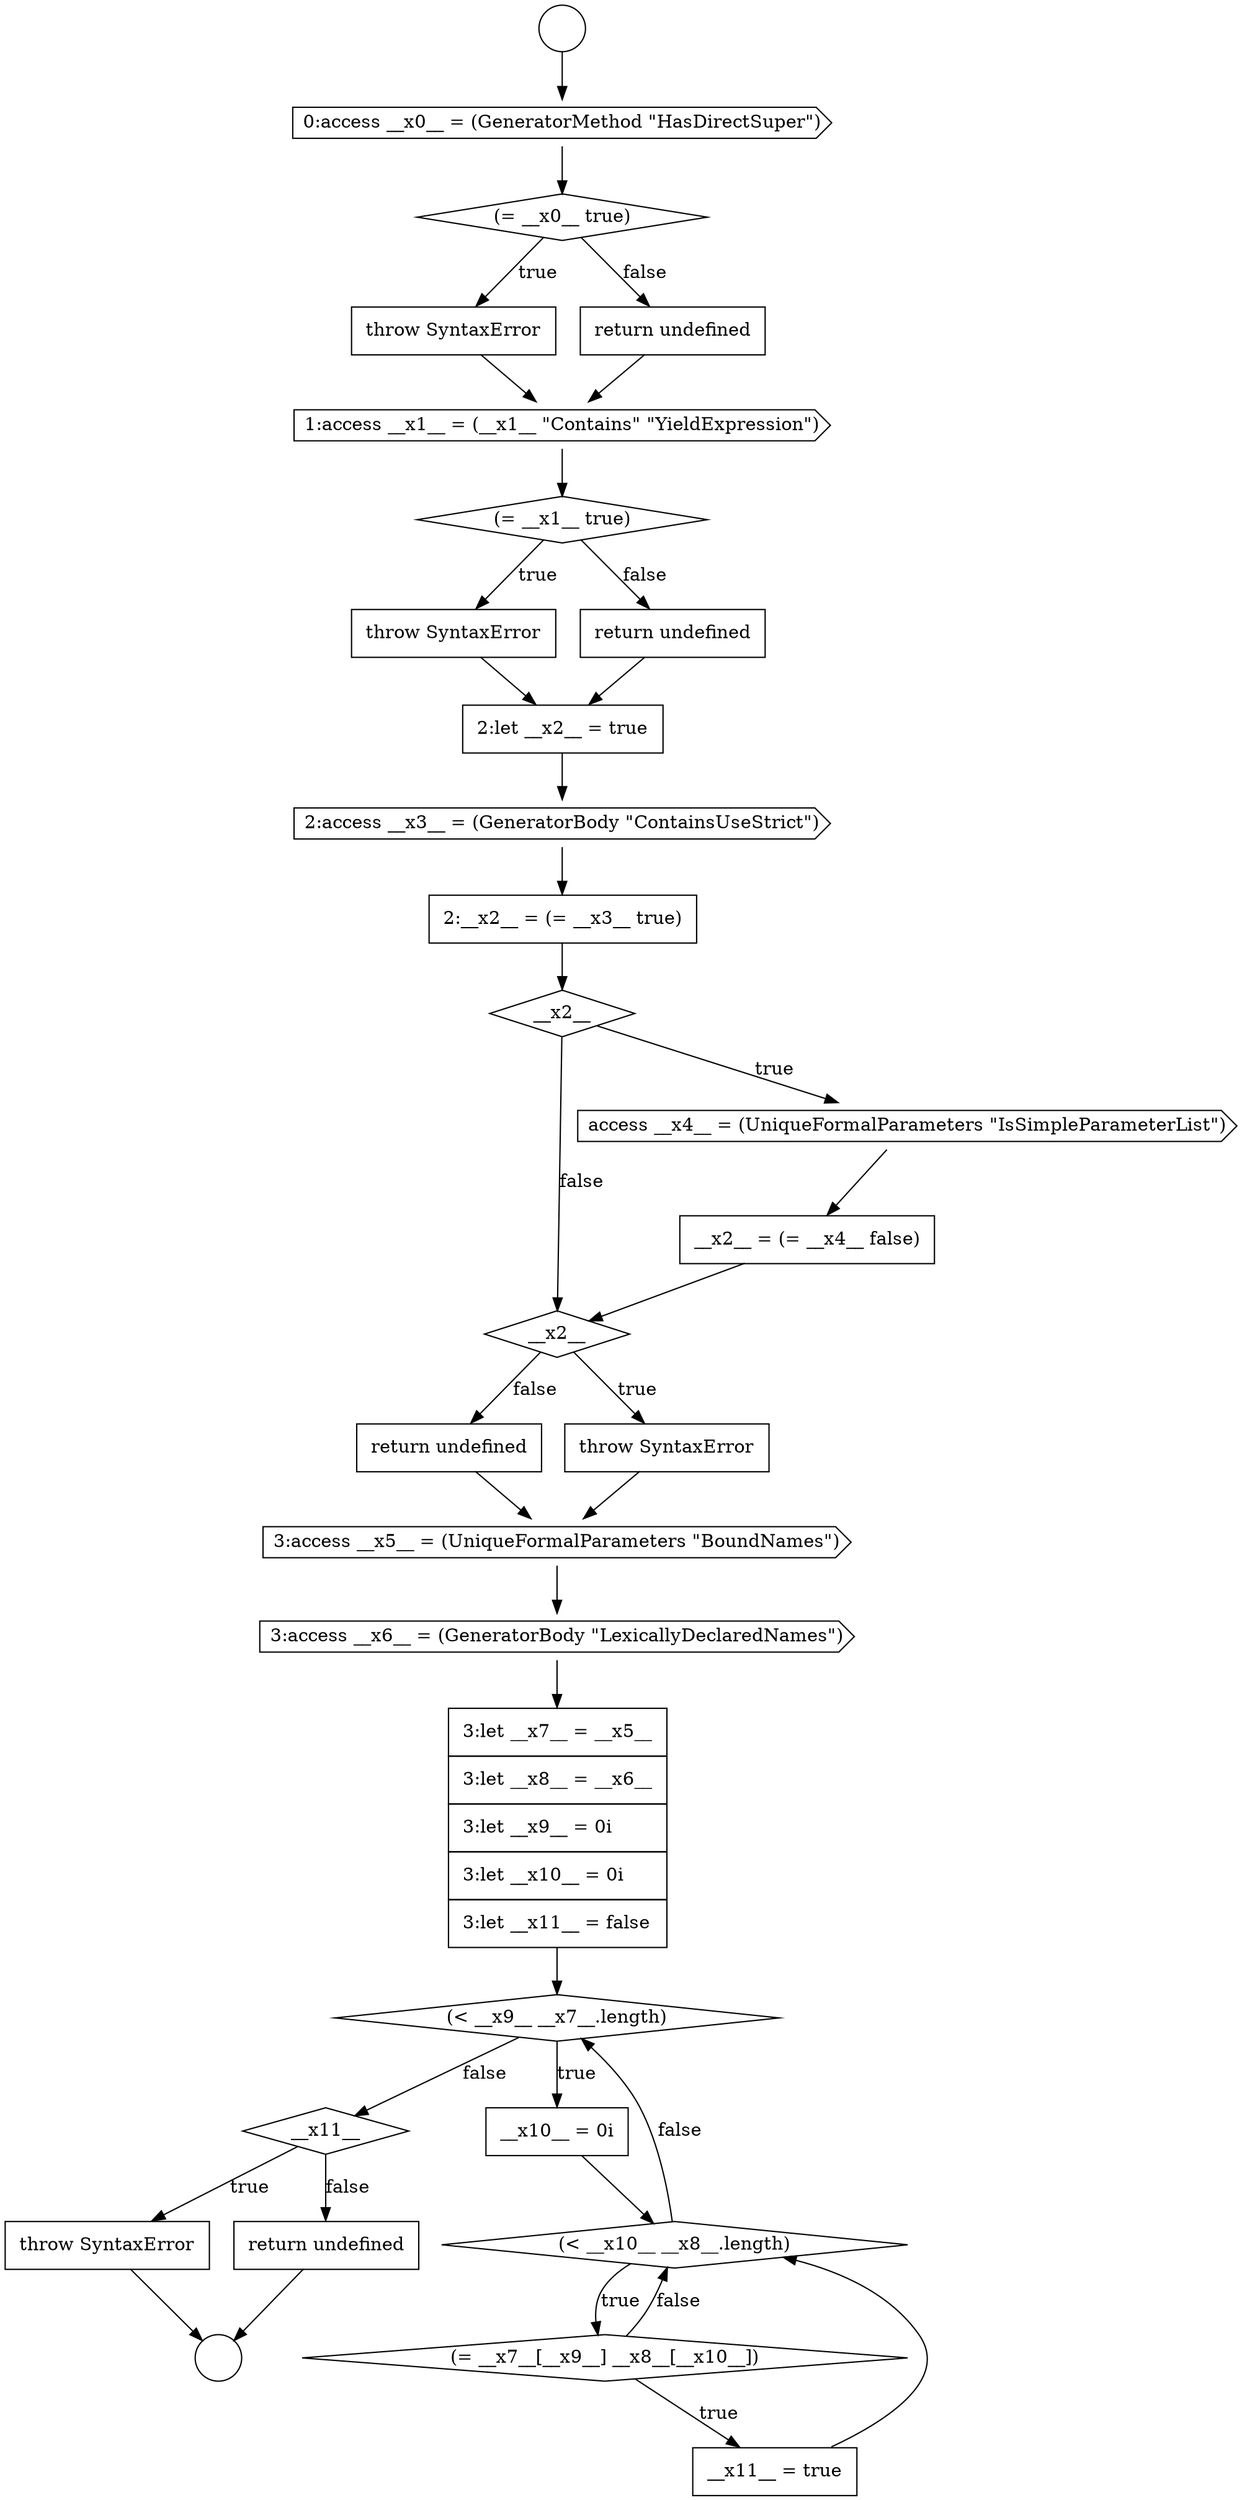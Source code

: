 digraph {
  node17671 [shape=diamond, label=<<font color="black">(&lt; __x9__ __x7__.length)</font>> color="black" fillcolor="white" style=filled]
  node17656 [shape=diamond, label=<<font color="black">(= __x1__ true)</font>> color="black" fillcolor="white" style=filled]
  node17665 [shape=diamond, label=<<font color="black">__x2__</font>> color="black" fillcolor="white" style=filled]
  node17674 [shape=diamond, label=<<font color="black">(= __x7__[__x9__] __x8__[__x10__])</font>> color="black" fillcolor="white" style=filled]
  node17655 [shape=cds, label=<<font color="black">1:access __x1__ = (__x1__ &quot;Contains&quot; &quot;YieldExpression&quot;)</font>> color="black" fillcolor="white" style=filled]
  node17670 [shape=none, margin=0, label=<<font color="black">
    <table border="0" cellborder="1" cellspacing="0" cellpadding="10">
      <tr><td align="left">3:let __x7__ = __x5__</td></tr>
      <tr><td align="left">3:let __x8__ = __x6__</td></tr>
      <tr><td align="left">3:let __x9__ = 0i</td></tr>
      <tr><td align="left">3:let __x10__ = 0i</td></tr>
      <tr><td align="left">3:let __x11__ = false</td></tr>
    </table>
  </font>> color="black" fillcolor="white" style=filled]
  node17659 [shape=none, margin=0, label=<<font color="black">
    <table border="0" cellborder="1" cellspacing="0" cellpadding="10">
      <tr><td align="left">2:let __x2__ = true</td></tr>
    </table>
  </font>> color="black" fillcolor="white" style=filled]
  node17663 [shape=cds, label=<<font color="black">access __x4__ = (UniqueFormalParameters &quot;IsSimpleParameterList&quot;)</font>> color="black" fillcolor="white" style=filled]
  node17651 [shape=cds, label=<<font color="black">0:access __x0__ = (GeneratorMethod &quot;HasDirectSuper&quot;)</font>> color="black" fillcolor="white" style=filled]
  node17660 [shape=cds, label=<<font color="black">2:access __x3__ = (GeneratorBody &quot;ContainsUseStrict&quot;)</font>> color="black" fillcolor="white" style=filled]
  node17650 [shape=circle label=" " color="black" fillcolor="white" style=filled]
  node17668 [shape=cds, label=<<font color="black">3:access __x5__ = (UniqueFormalParameters &quot;BoundNames&quot;)</font>> color="black" fillcolor="white" style=filled]
  node17657 [shape=none, margin=0, label=<<font color="black">
    <table border="0" cellborder="1" cellspacing="0" cellpadding="10">
      <tr><td align="left">throw SyntaxError</td></tr>
    </table>
  </font>> color="black" fillcolor="white" style=filled]
  node17653 [shape=none, margin=0, label=<<font color="black">
    <table border="0" cellborder="1" cellspacing="0" cellpadding="10">
      <tr><td align="left">throw SyntaxError</td></tr>
    </table>
  </font>> color="black" fillcolor="white" style=filled]
  node17649 [shape=circle label=" " color="black" fillcolor="white" style=filled]
  node17673 [shape=diamond, label=<<font color="black">(&lt; __x10__ __x8__.length)</font>> color="black" fillcolor="white" style=filled]
  node17677 [shape=none, margin=0, label=<<font color="black">
    <table border="0" cellborder="1" cellspacing="0" cellpadding="10">
      <tr><td align="left">throw SyntaxError</td></tr>
    </table>
  </font>> color="black" fillcolor="white" style=filled]
  node17662 [shape=diamond, label=<<font color="black">__x2__</font>> color="black" fillcolor="white" style=filled]
  node17667 [shape=none, margin=0, label=<<font color="black">
    <table border="0" cellborder="1" cellspacing="0" cellpadding="10">
      <tr><td align="left">return undefined</td></tr>
    </table>
  </font>> color="black" fillcolor="white" style=filled]
  node17652 [shape=diamond, label=<<font color="black">(= __x0__ true)</font>> color="black" fillcolor="white" style=filled]
  node17678 [shape=none, margin=0, label=<<font color="black">
    <table border="0" cellborder="1" cellspacing="0" cellpadding="10">
      <tr><td align="left">return undefined</td></tr>
    </table>
  </font>> color="black" fillcolor="white" style=filled]
  node17675 [shape=none, margin=0, label=<<font color="black">
    <table border="0" cellborder="1" cellspacing="0" cellpadding="10">
      <tr><td align="left">__x11__ = true</td></tr>
    </table>
  </font>> color="black" fillcolor="white" style=filled]
  node17669 [shape=cds, label=<<font color="black">3:access __x6__ = (GeneratorBody &quot;LexicallyDeclaredNames&quot;)</font>> color="black" fillcolor="white" style=filled]
  node17654 [shape=none, margin=0, label=<<font color="black">
    <table border="0" cellborder="1" cellspacing="0" cellpadding="10">
      <tr><td align="left">return undefined</td></tr>
    </table>
  </font>> color="black" fillcolor="white" style=filled]
  node17676 [shape=diamond, label=<<font color="black">__x11__</font>> color="black" fillcolor="white" style=filled]
  node17664 [shape=none, margin=0, label=<<font color="black">
    <table border="0" cellborder="1" cellspacing="0" cellpadding="10">
      <tr><td align="left">__x2__ = (= __x4__ false)</td></tr>
    </table>
  </font>> color="black" fillcolor="white" style=filled]
  node17666 [shape=none, margin=0, label=<<font color="black">
    <table border="0" cellborder="1" cellspacing="0" cellpadding="10">
      <tr><td align="left">throw SyntaxError</td></tr>
    </table>
  </font>> color="black" fillcolor="white" style=filled]
  node17672 [shape=none, margin=0, label=<<font color="black">
    <table border="0" cellborder="1" cellspacing="0" cellpadding="10">
      <tr><td align="left">__x10__ = 0i</td></tr>
    </table>
  </font>> color="black" fillcolor="white" style=filled]
  node17661 [shape=none, margin=0, label=<<font color="black">
    <table border="0" cellborder="1" cellspacing="0" cellpadding="10">
      <tr><td align="left">2:__x2__ = (= __x3__ true)</td></tr>
    </table>
  </font>> color="black" fillcolor="white" style=filled]
  node17658 [shape=none, margin=0, label=<<font color="black">
    <table border="0" cellborder="1" cellspacing="0" cellpadding="10">
      <tr><td align="left">return undefined</td></tr>
    </table>
  </font>> color="black" fillcolor="white" style=filled]
  node17669 -> node17670 [ color="black"]
  node17662 -> node17663 [label=<<font color="black">true</font>> color="black"]
  node17662 -> node17665 [label=<<font color="black">false</font>> color="black"]
  node17668 -> node17669 [ color="black"]
  node17666 -> node17668 [ color="black"]
  node17676 -> node17677 [label=<<font color="black">true</font>> color="black"]
  node17676 -> node17678 [label=<<font color="black">false</font>> color="black"]
  node17672 -> node17673 [ color="black"]
  node17677 -> node17650 [ color="black"]
  node17649 -> node17651 [ color="black"]
  node17660 -> node17661 [ color="black"]
  node17654 -> node17655 [ color="black"]
  node17661 -> node17662 [ color="black"]
  node17674 -> node17675 [label=<<font color="black">true</font>> color="black"]
  node17674 -> node17673 [label=<<font color="black">false</font>> color="black"]
  node17678 -> node17650 [ color="black"]
  node17667 -> node17668 [ color="black"]
  node17656 -> node17657 [label=<<font color="black">true</font>> color="black"]
  node17656 -> node17658 [label=<<font color="black">false</font>> color="black"]
  node17655 -> node17656 [ color="black"]
  node17659 -> node17660 [ color="black"]
  node17663 -> node17664 [ color="black"]
  node17664 -> node17665 [ color="black"]
  node17671 -> node17672 [label=<<font color="black">true</font>> color="black"]
  node17671 -> node17676 [label=<<font color="black">false</font>> color="black"]
  node17670 -> node17671 [ color="black"]
  node17657 -> node17659 [ color="black"]
  node17651 -> node17652 [ color="black"]
  node17653 -> node17655 [ color="black"]
  node17675 -> node17673 [ color="black"]
  node17665 -> node17666 [label=<<font color="black">true</font>> color="black"]
  node17665 -> node17667 [label=<<font color="black">false</font>> color="black"]
  node17658 -> node17659 [ color="black"]
  node17652 -> node17653 [label=<<font color="black">true</font>> color="black"]
  node17652 -> node17654 [label=<<font color="black">false</font>> color="black"]
  node17673 -> node17674 [label=<<font color="black">true</font>> color="black"]
  node17673 -> node17671 [label=<<font color="black">false</font>> color="black"]
}
